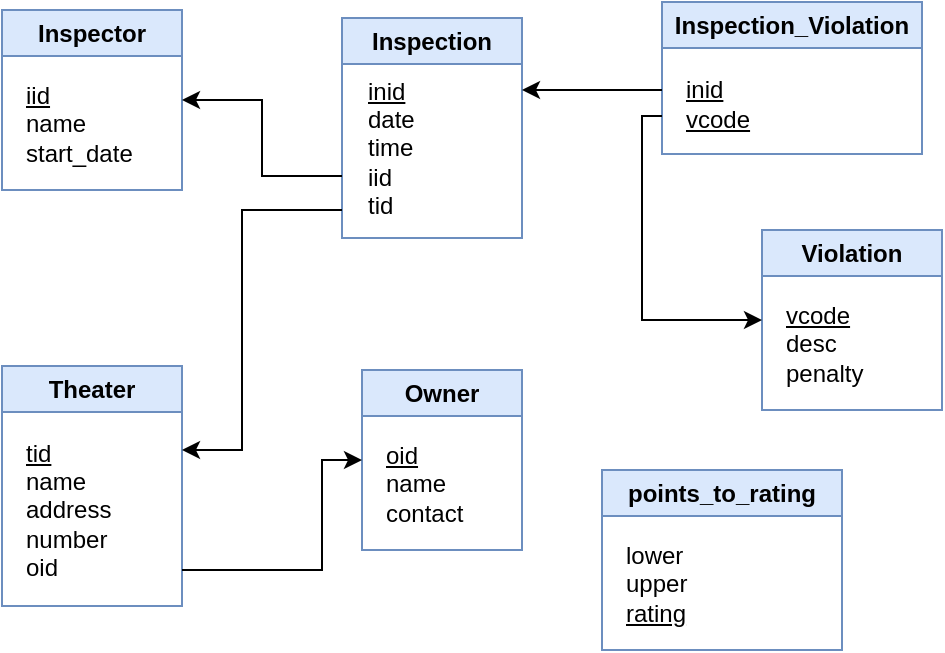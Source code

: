 <mxfile version="26.1.0">
  <diagram id="R2lEEEUBdFMjLlhIrx00" name="Page-1">
    <mxGraphModel dx="795" dy="418" grid="1" gridSize="10" guides="1" tooltips="1" connect="1" arrows="1" fold="1" page="1" pageScale="1" pageWidth="850" pageHeight="1100" math="0" shadow="0" extFonts="Permanent Marker^https://fonts.googleapis.com/css?family=Permanent+Marker">
      <root>
        <mxCell id="0" />
        <mxCell id="1" parent="0" />
        <mxCell id="AA4Nge7ZwxPGhj5xA22F-4" value="Inspector" style="swimlane;whiteSpace=wrap;html=1;fillColor=#dae8fc;strokeColor=#6c8ebf;" vertex="1" parent="1">
          <mxGeometry x="160" y="50" width="90" height="90" as="geometry" />
        </mxCell>
        <mxCell id="AA4Nge7ZwxPGhj5xA22F-5" value="&lt;u&gt;iid&lt;/u&gt;&lt;div&gt;name&lt;/div&gt;&lt;div&gt;start_date&lt;/div&gt;" style="text;html=1;align=left;verticalAlign=middle;resizable=0;points=[];autosize=1;strokeColor=none;fillColor=none;" vertex="1" parent="AA4Nge7ZwxPGhj5xA22F-4">
          <mxGeometry x="10" y="27" width="80" height="60" as="geometry" />
        </mxCell>
        <mxCell id="AA4Nge7ZwxPGhj5xA22F-6" value="Theater" style="swimlane;whiteSpace=wrap;html=1;fillColor=#dae8fc;strokeColor=#6c8ebf;" vertex="1" parent="1">
          <mxGeometry x="160" y="228" width="90" height="120" as="geometry" />
        </mxCell>
        <mxCell id="AA4Nge7ZwxPGhj5xA22F-7" value="&lt;u&gt;tid&lt;/u&gt;&lt;div&gt;name&lt;/div&gt;&lt;div&gt;address&lt;/div&gt;&lt;div&gt;number&lt;/div&gt;&lt;div&gt;oid&lt;/div&gt;" style="text;html=1;align=left;verticalAlign=middle;resizable=0;points=[];autosize=1;strokeColor=none;fillColor=none;" vertex="1" parent="AA4Nge7ZwxPGhj5xA22F-6">
          <mxGeometry x="10" y="27" width="70" height="90" as="geometry" />
        </mxCell>
        <mxCell id="AA4Nge7ZwxPGhj5xA22F-8" value="Owner" style="swimlane;whiteSpace=wrap;html=1;fillColor=#dae8fc;strokeColor=#6c8ebf;" vertex="1" parent="1">
          <mxGeometry x="340" y="230" width="80" height="90" as="geometry" />
        </mxCell>
        <mxCell id="AA4Nge7ZwxPGhj5xA22F-9" value="&lt;u&gt;oid&lt;/u&gt;&lt;div&gt;name&lt;/div&gt;&lt;div&gt;contact&lt;/div&gt;" style="text;html=1;align=left;verticalAlign=middle;resizable=0;points=[];autosize=1;strokeColor=none;fillColor=none;" vertex="1" parent="AA4Nge7ZwxPGhj5xA22F-8">
          <mxGeometry x="10" y="27" width="60" height="60" as="geometry" />
        </mxCell>
        <mxCell id="AA4Nge7ZwxPGhj5xA22F-10" value="Inspection" style="swimlane;whiteSpace=wrap;html=1;fillColor=#dae8fc;strokeColor=#6c8ebf;" vertex="1" parent="1">
          <mxGeometry x="330" y="54" width="90" height="110" as="geometry" />
        </mxCell>
        <mxCell id="AA4Nge7ZwxPGhj5xA22F-11" value="&lt;u&gt;inid&lt;/u&gt;&lt;div&gt;date&lt;/div&gt;&lt;div&gt;time&lt;/div&gt;&lt;div&gt;iid&lt;/div&gt;&lt;div&gt;tid&lt;/div&gt;" style="text;html=1;align=left;verticalAlign=middle;resizable=0;points=[];autosize=1;strokeColor=none;fillColor=none;" vertex="1" parent="AA4Nge7ZwxPGhj5xA22F-10">
          <mxGeometry x="11" y="20" width="50" height="90" as="geometry" />
        </mxCell>
        <mxCell id="AA4Nge7ZwxPGhj5xA22F-12" value="Violation" style="swimlane;whiteSpace=wrap;html=1;fillColor=#dae8fc;strokeColor=#6c8ebf;" vertex="1" parent="1">
          <mxGeometry x="540" y="160" width="90" height="90" as="geometry" />
        </mxCell>
        <mxCell id="AA4Nge7ZwxPGhj5xA22F-13" value="&lt;u&gt;vcode&lt;/u&gt;&lt;div&gt;desc&lt;/div&gt;&lt;div&gt;penalty&lt;/div&gt;" style="text;html=1;align=left;verticalAlign=middle;resizable=0;points=[];autosize=1;strokeColor=none;fillColor=none;" vertex="1" parent="AA4Nge7ZwxPGhj5xA22F-12">
          <mxGeometry x="10" y="27" width="60" height="60" as="geometry" />
        </mxCell>
        <mxCell id="AA4Nge7ZwxPGhj5xA22F-26" value="" style="endArrow=classic;html=1;rounded=0;entryX=1;entryY=0.5;entryDx=0;entryDy=0;" edge="1" parent="1" target="AA4Nge7ZwxPGhj5xA22F-4">
          <mxGeometry width="50" height="50" relative="1" as="geometry">
            <mxPoint x="330" y="133" as="sourcePoint" />
            <mxPoint x="253" y="133" as="targetPoint" />
            <Array as="points">
              <mxPoint x="290" y="133" />
              <mxPoint x="290" y="95" />
            </Array>
          </mxGeometry>
        </mxCell>
        <mxCell id="AA4Nge7ZwxPGhj5xA22F-27" value="" style="endArrow=classic;html=1;rounded=0;" edge="1" parent="1">
          <mxGeometry width="50" height="50" relative="1" as="geometry">
            <mxPoint x="330" y="150" as="sourcePoint" />
            <mxPoint x="250" y="270" as="targetPoint" />
            <Array as="points">
              <mxPoint x="280" y="150" />
              <mxPoint x="280" y="270" />
            </Array>
          </mxGeometry>
        </mxCell>
        <mxCell id="AA4Nge7ZwxPGhj5xA22F-28" value="" style="endArrow=classic;html=1;rounded=0;entryX=0;entryY=0.5;entryDx=0;entryDy=0;" edge="1" parent="1" target="AA4Nge7ZwxPGhj5xA22F-8">
          <mxGeometry width="50" height="50" relative="1" as="geometry">
            <mxPoint x="250" y="330" as="sourcePoint" />
            <mxPoint x="410" y="170" as="targetPoint" />
            <Array as="points">
              <mxPoint x="320" y="330" />
              <mxPoint x="320" y="275" />
            </Array>
          </mxGeometry>
        </mxCell>
        <mxCell id="AA4Nge7ZwxPGhj5xA22F-29" value="Inspection_Violation" style="swimlane;whiteSpace=wrap;html=1;fillColor=#dae8fc;strokeColor=#6c8ebf;" vertex="1" parent="1">
          <mxGeometry x="490" y="46" width="130" height="76" as="geometry" />
        </mxCell>
        <mxCell id="AA4Nge7ZwxPGhj5xA22F-30" value="&lt;u&gt;inid&lt;/u&gt;&lt;div&gt;&lt;u&gt;vcode&lt;/u&gt;&lt;/div&gt;" style="text;html=1;align=left;verticalAlign=middle;resizable=0;points=[];autosize=1;strokeColor=none;fillColor=none;" vertex="1" parent="AA4Nge7ZwxPGhj5xA22F-29">
          <mxGeometry x="10" y="31" width="60" height="40" as="geometry" />
        </mxCell>
        <mxCell id="AA4Nge7ZwxPGhj5xA22F-31" value="" style="endArrow=classic;html=1;rounded=0;" edge="1" parent="1">
          <mxGeometry width="50" height="50" relative="1" as="geometry">
            <mxPoint x="490" y="90" as="sourcePoint" />
            <mxPoint x="420" y="90" as="targetPoint" />
          </mxGeometry>
        </mxCell>
        <mxCell id="AA4Nge7ZwxPGhj5xA22F-32" value="" style="endArrow=classic;html=1;rounded=0;exitX=0;exitY=0.75;exitDx=0;exitDy=0;entryX=0;entryY=0.5;entryDx=0;entryDy=0;" edge="1" parent="1" source="AA4Nge7ZwxPGhj5xA22F-29" target="AA4Nge7ZwxPGhj5xA22F-12">
          <mxGeometry width="50" height="50" relative="1" as="geometry">
            <mxPoint x="360" y="210" as="sourcePoint" />
            <mxPoint x="410" y="160" as="targetPoint" />
            <Array as="points">
              <mxPoint x="480" y="103" />
              <mxPoint x="480" y="205" />
            </Array>
          </mxGeometry>
        </mxCell>
        <mxCell id="AA4Nge7ZwxPGhj5xA22F-34" value="points_to_rating" style="swimlane;whiteSpace=wrap;html=1;fillColor=#dae8fc;strokeColor=#6c8ebf;" vertex="1" parent="1">
          <mxGeometry x="460" y="280" width="120" height="90" as="geometry" />
        </mxCell>
        <mxCell id="AA4Nge7ZwxPGhj5xA22F-35" value="lower&lt;div&gt;upper&lt;/div&gt;&lt;div&gt;&lt;u&gt;rating&lt;/u&gt;&lt;/div&gt;" style="text;html=1;align=left;verticalAlign=middle;resizable=0;points=[];autosize=1;strokeColor=none;fillColor=none;" vertex="1" parent="AA4Nge7ZwxPGhj5xA22F-34">
          <mxGeometry x="10" y="27" width="50" height="60" as="geometry" />
        </mxCell>
      </root>
    </mxGraphModel>
  </diagram>
</mxfile>
